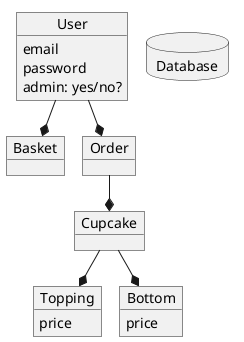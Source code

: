 @startuml
!pragma layout smetana

object Cupcake
object User{
email
password
admin: yes/no?
}
database Database{
}
object Basket
object Order
object Topping{
price
}
object Bottom{
price
}

User --* Order
Cupcake --* Topping
Cupcake --* Bottom
Order --* Cupcake
User --* Basket

@enduml
